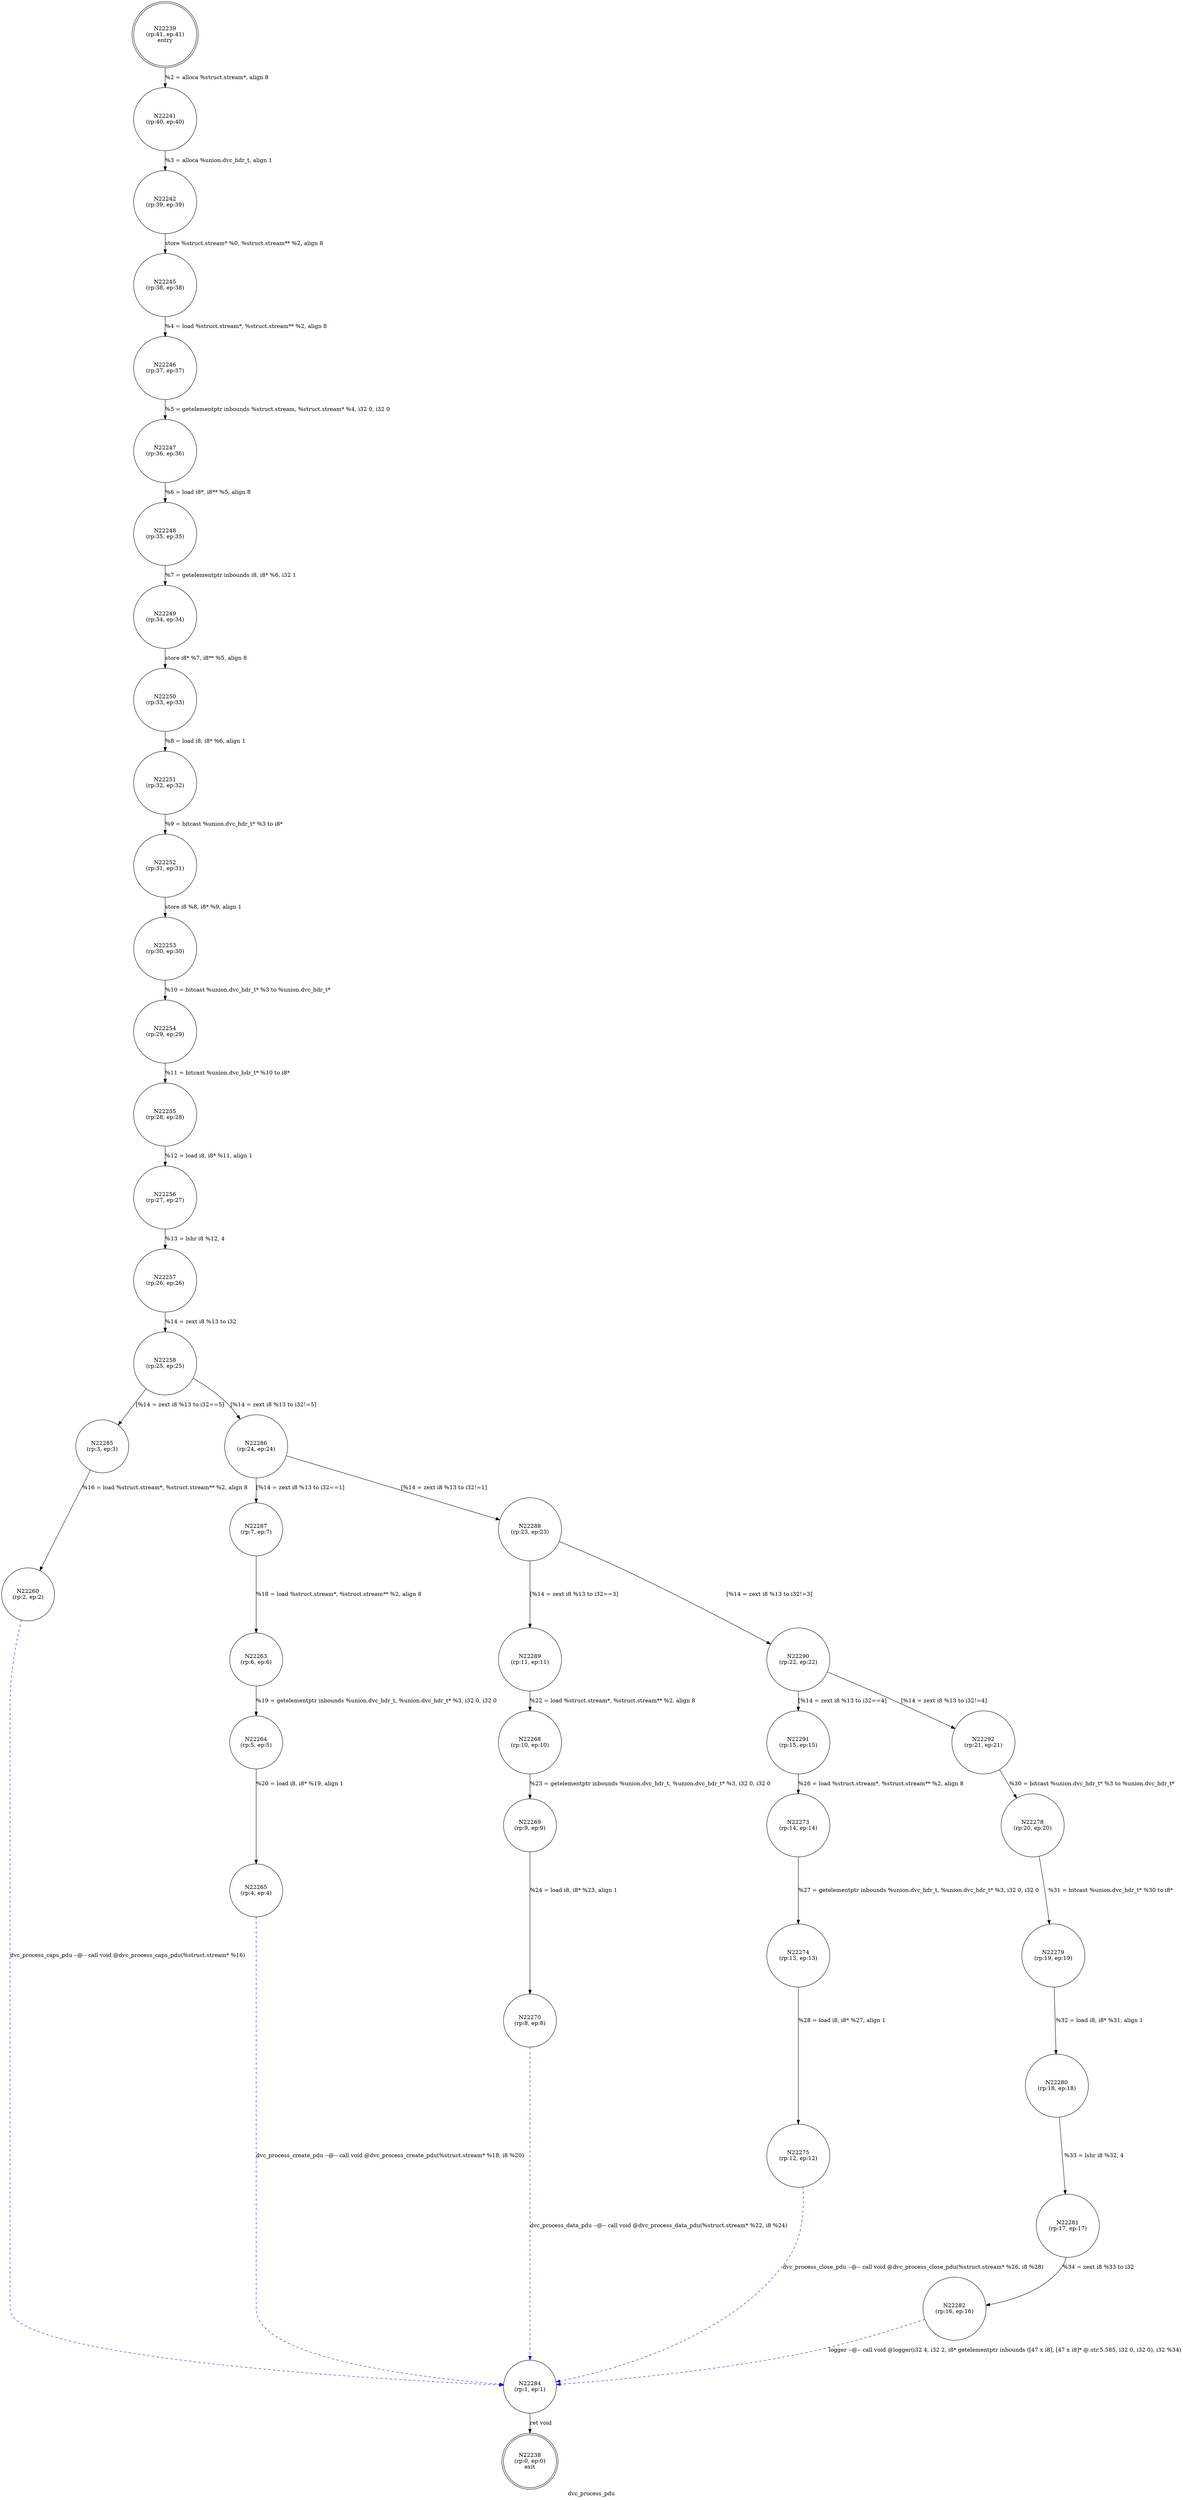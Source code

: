 digraph dvc_process_pdu {
label="dvc_process_pdu"
22238 [label="N22238\n(rp:0, ep:0)\nexit", shape="doublecircle"]
22239 [label="N22239\n(rp:41, ep:41)\nentry", shape="doublecircle"]
22239 -> 22241 [label="%2 = alloca %struct.stream*, align 8"]
22241 [label="N22241\n(rp:40, ep:40)", shape="circle"]
22241 -> 22242 [label="%3 = alloca %union.dvc_hdr_t, align 1"]
22242 [label="N22242\n(rp:39, ep:39)", shape="circle"]
22242 -> 22245 [label="store %struct.stream* %0, %struct.stream** %2, align 8"]
22245 [label="N22245\n(rp:38, ep:38)", shape="circle"]
22245 -> 22246 [label="%4 = load %struct.stream*, %struct.stream** %2, align 8"]
22246 [label="N22246\n(rp:37, ep:37)", shape="circle"]
22246 -> 22247 [label="%5 = getelementptr inbounds %struct.stream, %struct.stream* %4, i32 0, i32 0"]
22247 [label="N22247\n(rp:36, ep:36)", shape="circle"]
22247 -> 22248 [label="%6 = load i8*, i8** %5, align 8"]
22248 [label="N22248\n(rp:35, ep:35)", shape="circle"]
22248 -> 22249 [label="%7 = getelementptr inbounds i8, i8* %6, i32 1"]
22249 [label="N22249\n(rp:34, ep:34)", shape="circle"]
22249 -> 22250 [label="store i8* %7, i8** %5, align 8"]
22250 [label="N22250\n(rp:33, ep:33)", shape="circle"]
22250 -> 22251 [label="%8 = load i8, i8* %6, align 1"]
22251 [label="N22251\n(rp:32, ep:32)", shape="circle"]
22251 -> 22252 [label="%9 = bitcast %union.dvc_hdr_t* %3 to i8*"]
22252 [label="N22252\n(rp:31, ep:31)", shape="circle"]
22252 -> 22253 [label="store i8 %8, i8* %9, align 1"]
22253 [label="N22253\n(rp:30, ep:30)", shape="circle"]
22253 -> 22254 [label="%10 = bitcast %union.dvc_hdr_t* %3 to %union.dvc_hdr_t*"]
22254 [label="N22254\n(rp:29, ep:29)", shape="circle"]
22254 -> 22255 [label="%11 = bitcast %union.dvc_hdr_t* %10 to i8*"]
22255 [label="N22255\n(rp:28, ep:28)", shape="circle"]
22255 -> 22256 [label="%12 = load i8, i8* %11, align 1"]
22256 [label="N22256\n(rp:27, ep:27)", shape="circle"]
22256 -> 22257 [label="%13 = lshr i8 %12, 4"]
22257 [label="N22257\n(rp:26, ep:26)", shape="circle"]
22257 -> 22258 [label="%14 = zext i8 %13 to i32"]
22258 [label="N22258\n(rp:25, ep:25)", shape="circle"]
22258 -> 22285 [label="[%14 = zext i8 %13 to i32==5]"]
22258 -> 22286 [label="[%14 = zext i8 %13 to i32!=5]"]
22260 [label="N22260\n(rp:2, ep:2)", shape="circle"]
22260 -> 22284 [label="dvc_process_caps_pdu --@-- call void @dvc_process_caps_pdu(%struct.stream* %16)", style="dashed", color="blue"]
22263 [label="N22263\n(rp:6, ep:6)", shape="circle"]
22263 -> 22264 [label="%19 = getelementptr inbounds %union.dvc_hdr_t, %union.dvc_hdr_t* %3, i32 0, i32 0"]
22264 [label="N22264\n(rp:5, ep:5)", shape="circle"]
22264 -> 22265 [label="%20 = load i8, i8* %19, align 1"]
22265 [label="N22265\n(rp:4, ep:4)", shape="circle"]
22265 -> 22284 [label="dvc_process_create_pdu --@-- call void @dvc_process_create_pdu(%struct.stream* %18, i8 %20)", style="dashed", color="blue"]
22268 [label="N22268\n(rp:10, ep:10)", shape="circle"]
22268 -> 22269 [label="%23 = getelementptr inbounds %union.dvc_hdr_t, %union.dvc_hdr_t* %3, i32 0, i32 0"]
22269 [label="N22269\n(rp:9, ep:9)", shape="circle"]
22269 -> 22270 [label="%24 = load i8, i8* %23, align 1"]
22270 [label="N22270\n(rp:8, ep:8)", shape="circle"]
22270 -> 22284 [label="dvc_process_data_pdu --@-- call void @dvc_process_data_pdu(%struct.stream* %22, i8 %24)", style="dashed", color="blue"]
22273 [label="N22273\n(rp:14, ep:14)", shape="circle"]
22273 -> 22274 [label="%27 = getelementptr inbounds %union.dvc_hdr_t, %union.dvc_hdr_t* %3, i32 0, i32 0"]
22274 [label="N22274\n(rp:13, ep:13)", shape="circle"]
22274 -> 22275 [label="%28 = load i8, i8* %27, align 1"]
22275 [label="N22275\n(rp:12, ep:12)", shape="circle"]
22275 -> 22284 [label="dvc_process_close_pdu --@-- call void @dvc_process_close_pdu(%struct.stream* %26, i8 %28)", style="dashed", color="blue"]
22278 [label="N22278\n(rp:20, ep:20)", shape="circle"]
22278 -> 22279 [label="%31 = bitcast %union.dvc_hdr_t* %30 to i8*"]
22279 [label="N22279\n(rp:19, ep:19)", shape="circle"]
22279 -> 22280 [label="%32 = load i8, i8* %31, align 1"]
22280 [label="N22280\n(rp:18, ep:18)", shape="circle"]
22280 -> 22281 [label="%33 = lshr i8 %32, 4"]
22281 [label="N22281\n(rp:17, ep:17)", shape="circle"]
22281 -> 22282 [label="%34 = zext i8 %33 to i32"]
22282 [label="N22282\n(rp:16, ep:16)", shape="circle"]
22282 -> 22284 [label="logger --@-- call void @logger(i32 4, i32 2, i8* getelementptr inbounds ([47 x i8], [47 x i8]* @.str.5.585, i32 0, i32 0), i32 %34)", style="dashed", color="blue"]
22284 [label="N22284\n(rp:1, ep:1)", shape="circle"]
22284 -> 22238 [label="ret void"]
22285 [label="N22285\n(rp:3, ep:3)", shape="circle"]
22285 -> 22260 [label="%16 = load %struct.stream*, %struct.stream** %2, align 8"]
22286 [label="N22286\n(rp:24, ep:24)", shape="circle"]
22286 -> 22287 [label="[%14 = zext i8 %13 to i32==1]"]
22286 -> 22288 [label="[%14 = zext i8 %13 to i32!=1]"]
22287 [label="N22287\n(rp:7, ep:7)", shape="circle"]
22287 -> 22263 [label="%18 = load %struct.stream*, %struct.stream** %2, align 8"]
22288 [label="N22288\n(rp:23, ep:23)", shape="circle"]
22288 -> 22289 [label="[%14 = zext i8 %13 to i32==3]"]
22288 -> 22290 [label="[%14 = zext i8 %13 to i32!=3]"]
22289 [label="N22289\n(rp:11, ep:11)", shape="circle"]
22289 -> 22268 [label="%22 = load %struct.stream*, %struct.stream** %2, align 8"]
22290 [label="N22290\n(rp:22, ep:22)", shape="circle"]
22290 -> 22291 [label="[%14 = zext i8 %13 to i32==4]"]
22290 -> 22292 [label="[%14 = zext i8 %13 to i32!=4]"]
22291 [label="N22291\n(rp:15, ep:15)", shape="circle"]
22291 -> 22273 [label="%26 = load %struct.stream*, %struct.stream** %2, align 8"]
22292 [label="N22292\n(rp:21, ep:21)", shape="circle"]
22292 -> 22278 [label="%30 = bitcast %union.dvc_hdr_t* %3 to %union.dvc_hdr_t*"]
}
